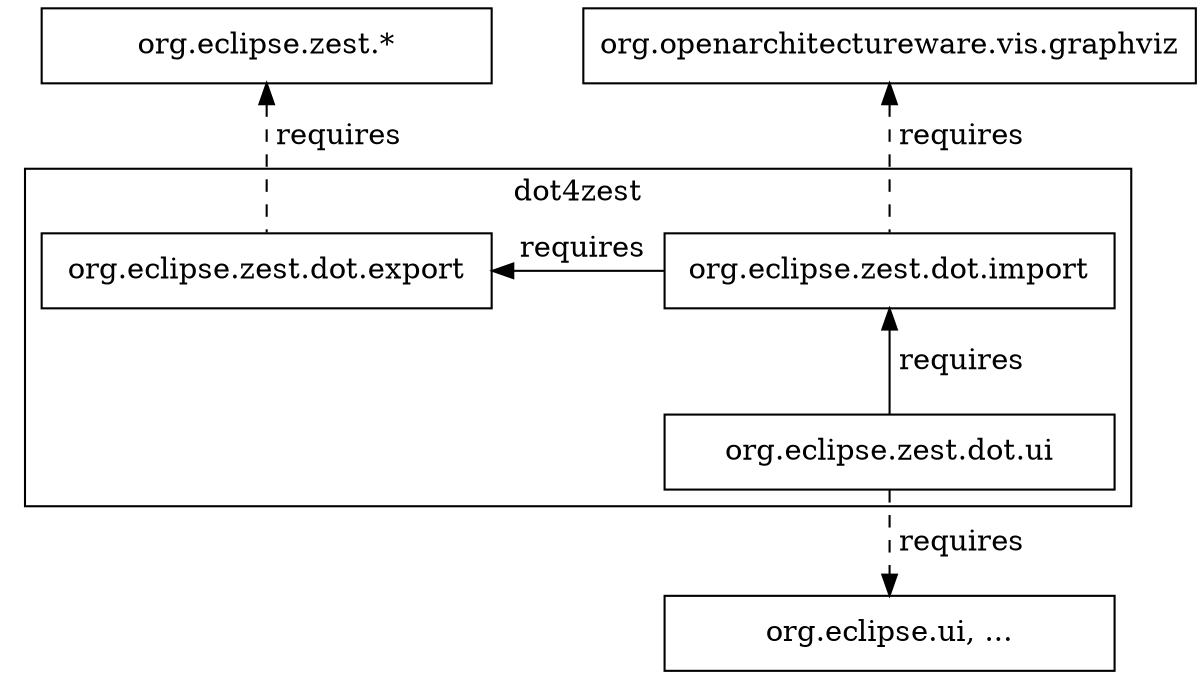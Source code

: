 /*******************************************************************************
 * Copyright (c) 2009 Fabian Steeg. All rights reserved. This program and the
 * accompanying materials are made available under the terms of the Eclipse
 * Public License v1.0 which accompanies this distribution, and is available at
 * http://www.eclipse.org/legal/epl-v10.html
 * <p/>
 * Contributors: Fabian Steeg - initial API and implementation; see bug 277380
 *******************************************************************************/
digraph dependencies{
	rankdir=TD
	node[shape=box width=3]
	edge[]
	zest[label="org.eclipse.zest.*"]
	graphviz[label="org.openarchitectureware.vis.graphviz"]
	ui[label="org.eclipse.ui, ..."]
	subgraph cluster_0{
		label="dot4zest"
		import[label="org.eclipse.zest.dot.import"]
		export[label="org.eclipse.zest.dot.export"]
		dotui[label="org.eclipse.zest.dot.ui"]
	}
	zest->export[label=" requires" dir=back style=dashed]
	export->import[label=" requires" dir=back constraint=false]
	graphviz->import[label=" requires" dir=back style=dashed]
	import->dotui[label=" requires" dir=back]
	dotui->ui[label=" requires" style=dashed]
}